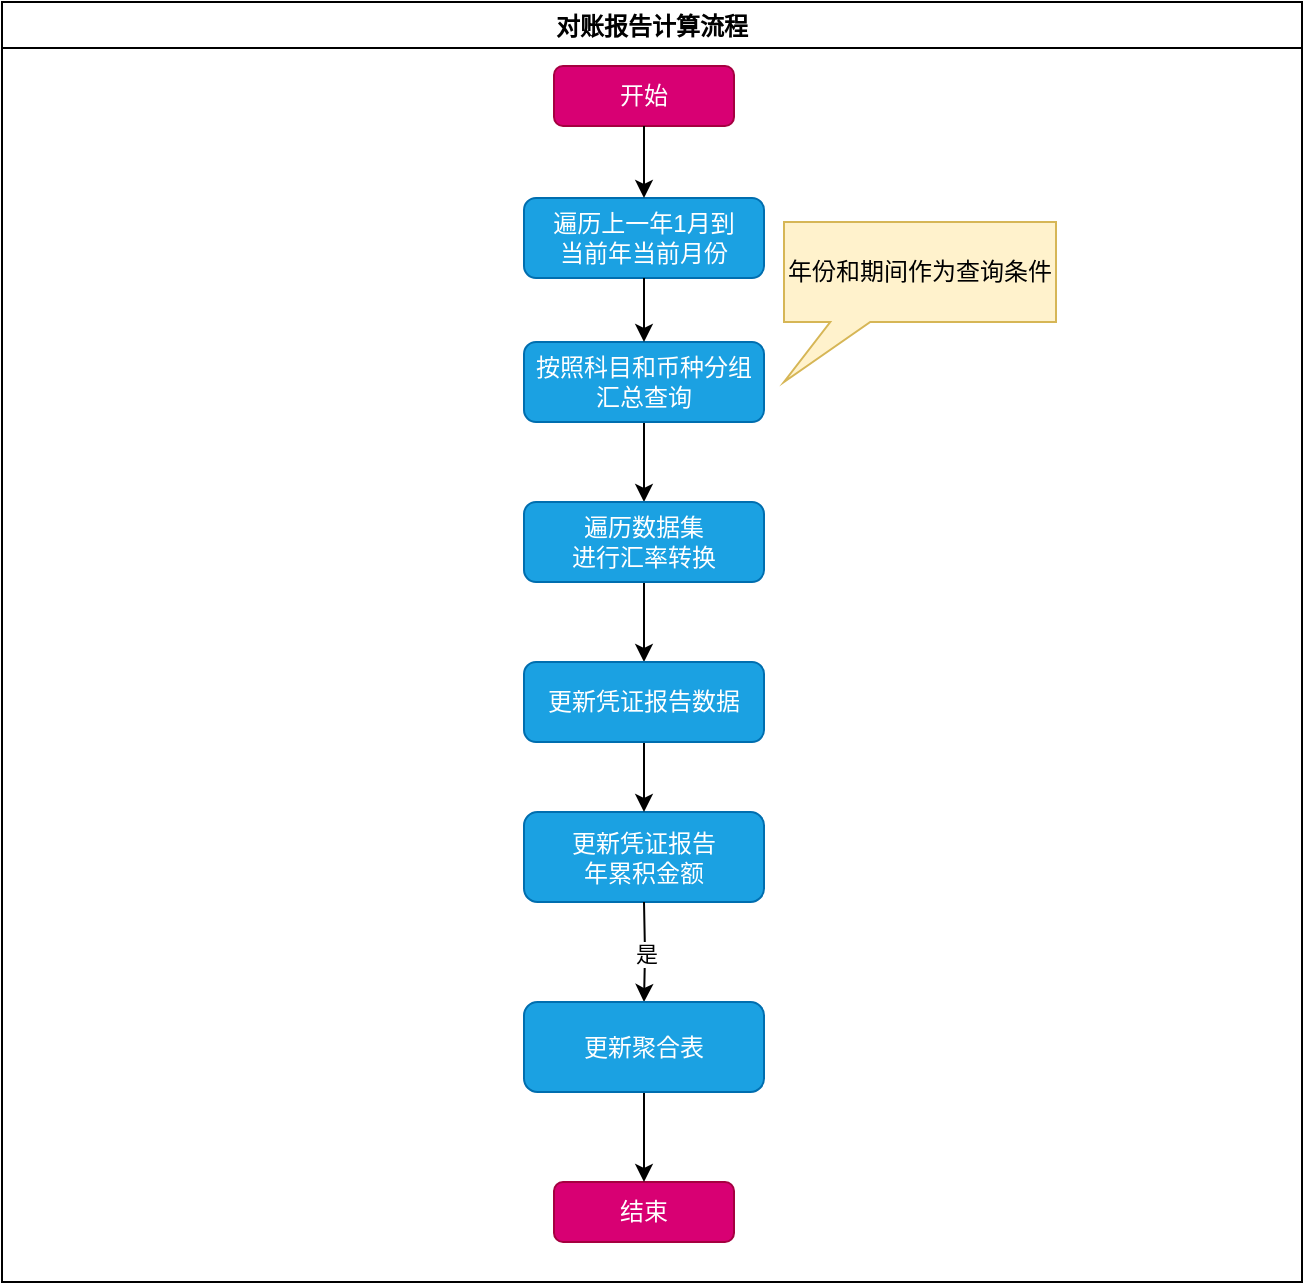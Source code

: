 <mxfile version="16.0.0" type="github">
  <diagram id="C5RBs43oDa-KdzZeNtuy" name="Page-1">
    <mxGraphModel dx="762" dy="451" grid="1" gridSize="10" guides="1" tooltips="1" connect="1" arrows="1" fold="1" page="1" pageScale="1" pageWidth="827" pageHeight="1169" math="0" shadow="0">
      <root>
        <mxCell id="WIyWlLk6GJQsqaUBKTNV-0" />
        <mxCell id="WIyWlLk6GJQsqaUBKTNV-1" parent="WIyWlLk6GJQsqaUBKTNV-0" />
        <mxCell id="2ovcCtWtTsT-ZTR0fn4X-56" value="对账报告计算流程" style="swimlane;" parent="WIyWlLk6GJQsqaUBKTNV-1" vertex="1">
          <mxGeometry x="60" y="130" width="650" height="640" as="geometry" />
        </mxCell>
        <mxCell id="2ovcCtWtTsT-ZTR0fn4X-11" value="更新凭证报告&lt;br&gt;年累积金额" style="rounded=1;whiteSpace=wrap;html=1;fontSize=12;glass=0;strokeWidth=1;shadow=0;fillColor=#1ba1e2;fontColor=#ffffff;strokeColor=#006EAF;" parent="2ovcCtWtTsT-ZTR0fn4X-56" vertex="1">
          <mxGeometry x="261" y="405" width="120" height="45" as="geometry" />
        </mxCell>
        <mxCell id="WIyWlLk6GJQsqaUBKTNV-3" value="开始" style="rounded=1;whiteSpace=wrap;html=1;fontSize=12;glass=0;strokeWidth=1;shadow=0;fillColor=#d80073;fontColor=#ffffff;strokeColor=#A50040;" parent="2ovcCtWtTsT-ZTR0fn4X-56" vertex="1">
          <mxGeometry x="276" y="32" width="90" height="30" as="geometry" />
        </mxCell>
        <mxCell id="WIyWlLk6GJQsqaUBKTNV-7" value="遍历上一年1月到&lt;br&gt;当前年当前月份" style="rounded=1;whiteSpace=wrap;html=1;fontSize=12;glass=0;strokeWidth=1;shadow=0;fillColor=#1ba1e2;fontColor=#ffffff;strokeColor=#006EAF;" parent="2ovcCtWtTsT-ZTR0fn4X-56" vertex="1">
          <mxGeometry x="261" y="98" width="120" height="40" as="geometry" />
        </mxCell>
        <mxCell id="2ovcCtWtTsT-ZTR0fn4X-25" style="edgeStyle=orthogonalEdgeStyle;rounded=0;orthogonalLoop=1;jettySize=auto;html=1;entryX=0.5;entryY=0;entryDx=0;entryDy=0;" parent="2ovcCtWtTsT-ZTR0fn4X-56" source="WIyWlLk6GJQsqaUBKTNV-3" target="WIyWlLk6GJQsqaUBKTNV-7" edge="1">
          <mxGeometry relative="1" as="geometry" />
        </mxCell>
        <mxCell id="2ovcCtWtTsT-ZTR0fn4X-58" style="edgeStyle=orthogonalEdgeStyle;rounded=0;orthogonalLoop=1;jettySize=auto;html=1;" parent="2ovcCtWtTsT-ZTR0fn4X-56" source="2ovcCtWtTsT-ZTR0fn4X-1" target="2ovcCtWtTsT-ZTR0fn4X-3" edge="1">
          <mxGeometry relative="1" as="geometry" />
        </mxCell>
        <mxCell id="2ovcCtWtTsT-ZTR0fn4X-1" value="按照科目和币种分组汇总查询" style="rounded=1;whiteSpace=wrap;html=1;fontSize=12;glass=0;strokeWidth=1;shadow=0;fillColor=#1ba1e2;fontColor=#ffffff;strokeColor=#006EAF;" parent="2ovcCtWtTsT-ZTR0fn4X-56" vertex="1">
          <mxGeometry x="261" y="170" width="120" height="40" as="geometry" />
        </mxCell>
        <mxCell id="2ovcCtWtTsT-ZTR0fn4X-24" style="edgeStyle=orthogonalEdgeStyle;rounded=0;orthogonalLoop=1;jettySize=auto;html=1;" parent="2ovcCtWtTsT-ZTR0fn4X-56" source="WIyWlLk6GJQsqaUBKTNV-7" target="2ovcCtWtTsT-ZTR0fn4X-1" edge="1">
          <mxGeometry relative="1" as="geometry" />
        </mxCell>
        <mxCell id="9_JGacY_BnoyoRswiERX-0" style="edgeStyle=orthogonalEdgeStyle;rounded=0;orthogonalLoop=1;jettySize=auto;html=1;entryX=0.5;entryY=0;entryDx=0;entryDy=0;" parent="2ovcCtWtTsT-ZTR0fn4X-56" source="2ovcCtWtTsT-ZTR0fn4X-3" target="KlOAI8x9i0T9ViwGN7gp-15" edge="1">
          <mxGeometry relative="1" as="geometry" />
        </mxCell>
        <mxCell id="2ovcCtWtTsT-ZTR0fn4X-3" value="遍历数据集&lt;br&gt;进行汇率转换" style="rounded=1;whiteSpace=wrap;html=1;fontSize=12;glass=0;strokeWidth=1;shadow=0;fillColor=#1ba1e2;fontColor=#ffffff;strokeColor=#006EAF;" parent="2ovcCtWtTsT-ZTR0fn4X-56" vertex="1">
          <mxGeometry x="261" y="250" width="120" height="40" as="geometry" />
        </mxCell>
        <mxCell id="KlOAI8x9i0T9ViwGN7gp-0" value="年份和期间作为查询条件" style="shape=callout;whiteSpace=wrap;html=1;perimeter=calloutPerimeter;position2=0;fillColor=#fff2cc;strokeColor=#d6b656;size=30;position=0.17;align=left;" parent="2ovcCtWtTsT-ZTR0fn4X-56" vertex="1">
          <mxGeometry x="391" y="110" width="136" height="80" as="geometry" />
        </mxCell>
        <mxCell id="KlOAI8x9i0T9ViwGN7gp-12" value="结束" style="rounded=1;whiteSpace=wrap;html=1;fontSize=12;glass=0;strokeWidth=1;shadow=0;fillColor=#d80073;fontColor=#ffffff;strokeColor=#A50040;" parent="2ovcCtWtTsT-ZTR0fn4X-56" vertex="1">
          <mxGeometry x="276" y="590" width="90" height="30" as="geometry" />
        </mxCell>
        <mxCell id="KlOAI8x9i0T9ViwGN7gp-21" style="edgeStyle=orthogonalEdgeStyle;rounded=0;orthogonalLoop=1;jettySize=auto;html=1;" parent="2ovcCtWtTsT-ZTR0fn4X-56" source="KlOAI8x9i0T9ViwGN7gp-15" target="2ovcCtWtTsT-ZTR0fn4X-11" edge="1">
          <mxGeometry relative="1" as="geometry" />
        </mxCell>
        <mxCell id="KlOAI8x9i0T9ViwGN7gp-15" value="更新凭证报告数据" style="rounded=1;whiteSpace=wrap;html=1;fontSize=12;glass=0;strokeWidth=1;shadow=0;fillColor=#1ba1e2;fontColor=#ffffff;strokeColor=#006EAF;" parent="2ovcCtWtTsT-ZTR0fn4X-56" vertex="1">
          <mxGeometry x="261" y="330" width="120" height="40" as="geometry" />
        </mxCell>
        <mxCell id="KlOAI8x9i0T9ViwGN7gp-23" value="是" style="edgeStyle=orthogonalEdgeStyle;rounded=0;orthogonalLoop=1;jettySize=auto;html=1;" parent="2ovcCtWtTsT-ZTR0fn4X-56" target="KlOAI8x9i0T9ViwGN7gp-17" edge="1">
          <mxGeometry relative="1" as="geometry">
            <mxPoint x="321" y="450" as="sourcePoint" />
          </mxGeometry>
        </mxCell>
        <mxCell id="KlOAI8x9i0T9ViwGN7gp-24" style="edgeStyle=orthogonalEdgeStyle;rounded=0;orthogonalLoop=1;jettySize=auto;html=1;" parent="2ovcCtWtTsT-ZTR0fn4X-56" source="KlOAI8x9i0T9ViwGN7gp-17" target="KlOAI8x9i0T9ViwGN7gp-12" edge="1">
          <mxGeometry relative="1" as="geometry" />
        </mxCell>
        <mxCell id="KlOAI8x9i0T9ViwGN7gp-17" value="更新聚合表" style="rounded=1;whiteSpace=wrap;html=1;fontSize=12;glass=0;strokeWidth=1;shadow=0;fillColor=#1ba1e2;fontColor=#ffffff;strokeColor=#006EAF;" parent="2ovcCtWtTsT-ZTR0fn4X-56" vertex="1">
          <mxGeometry x="261" y="500" width="120" height="45" as="geometry" />
        </mxCell>
      </root>
    </mxGraphModel>
  </diagram>
</mxfile>
